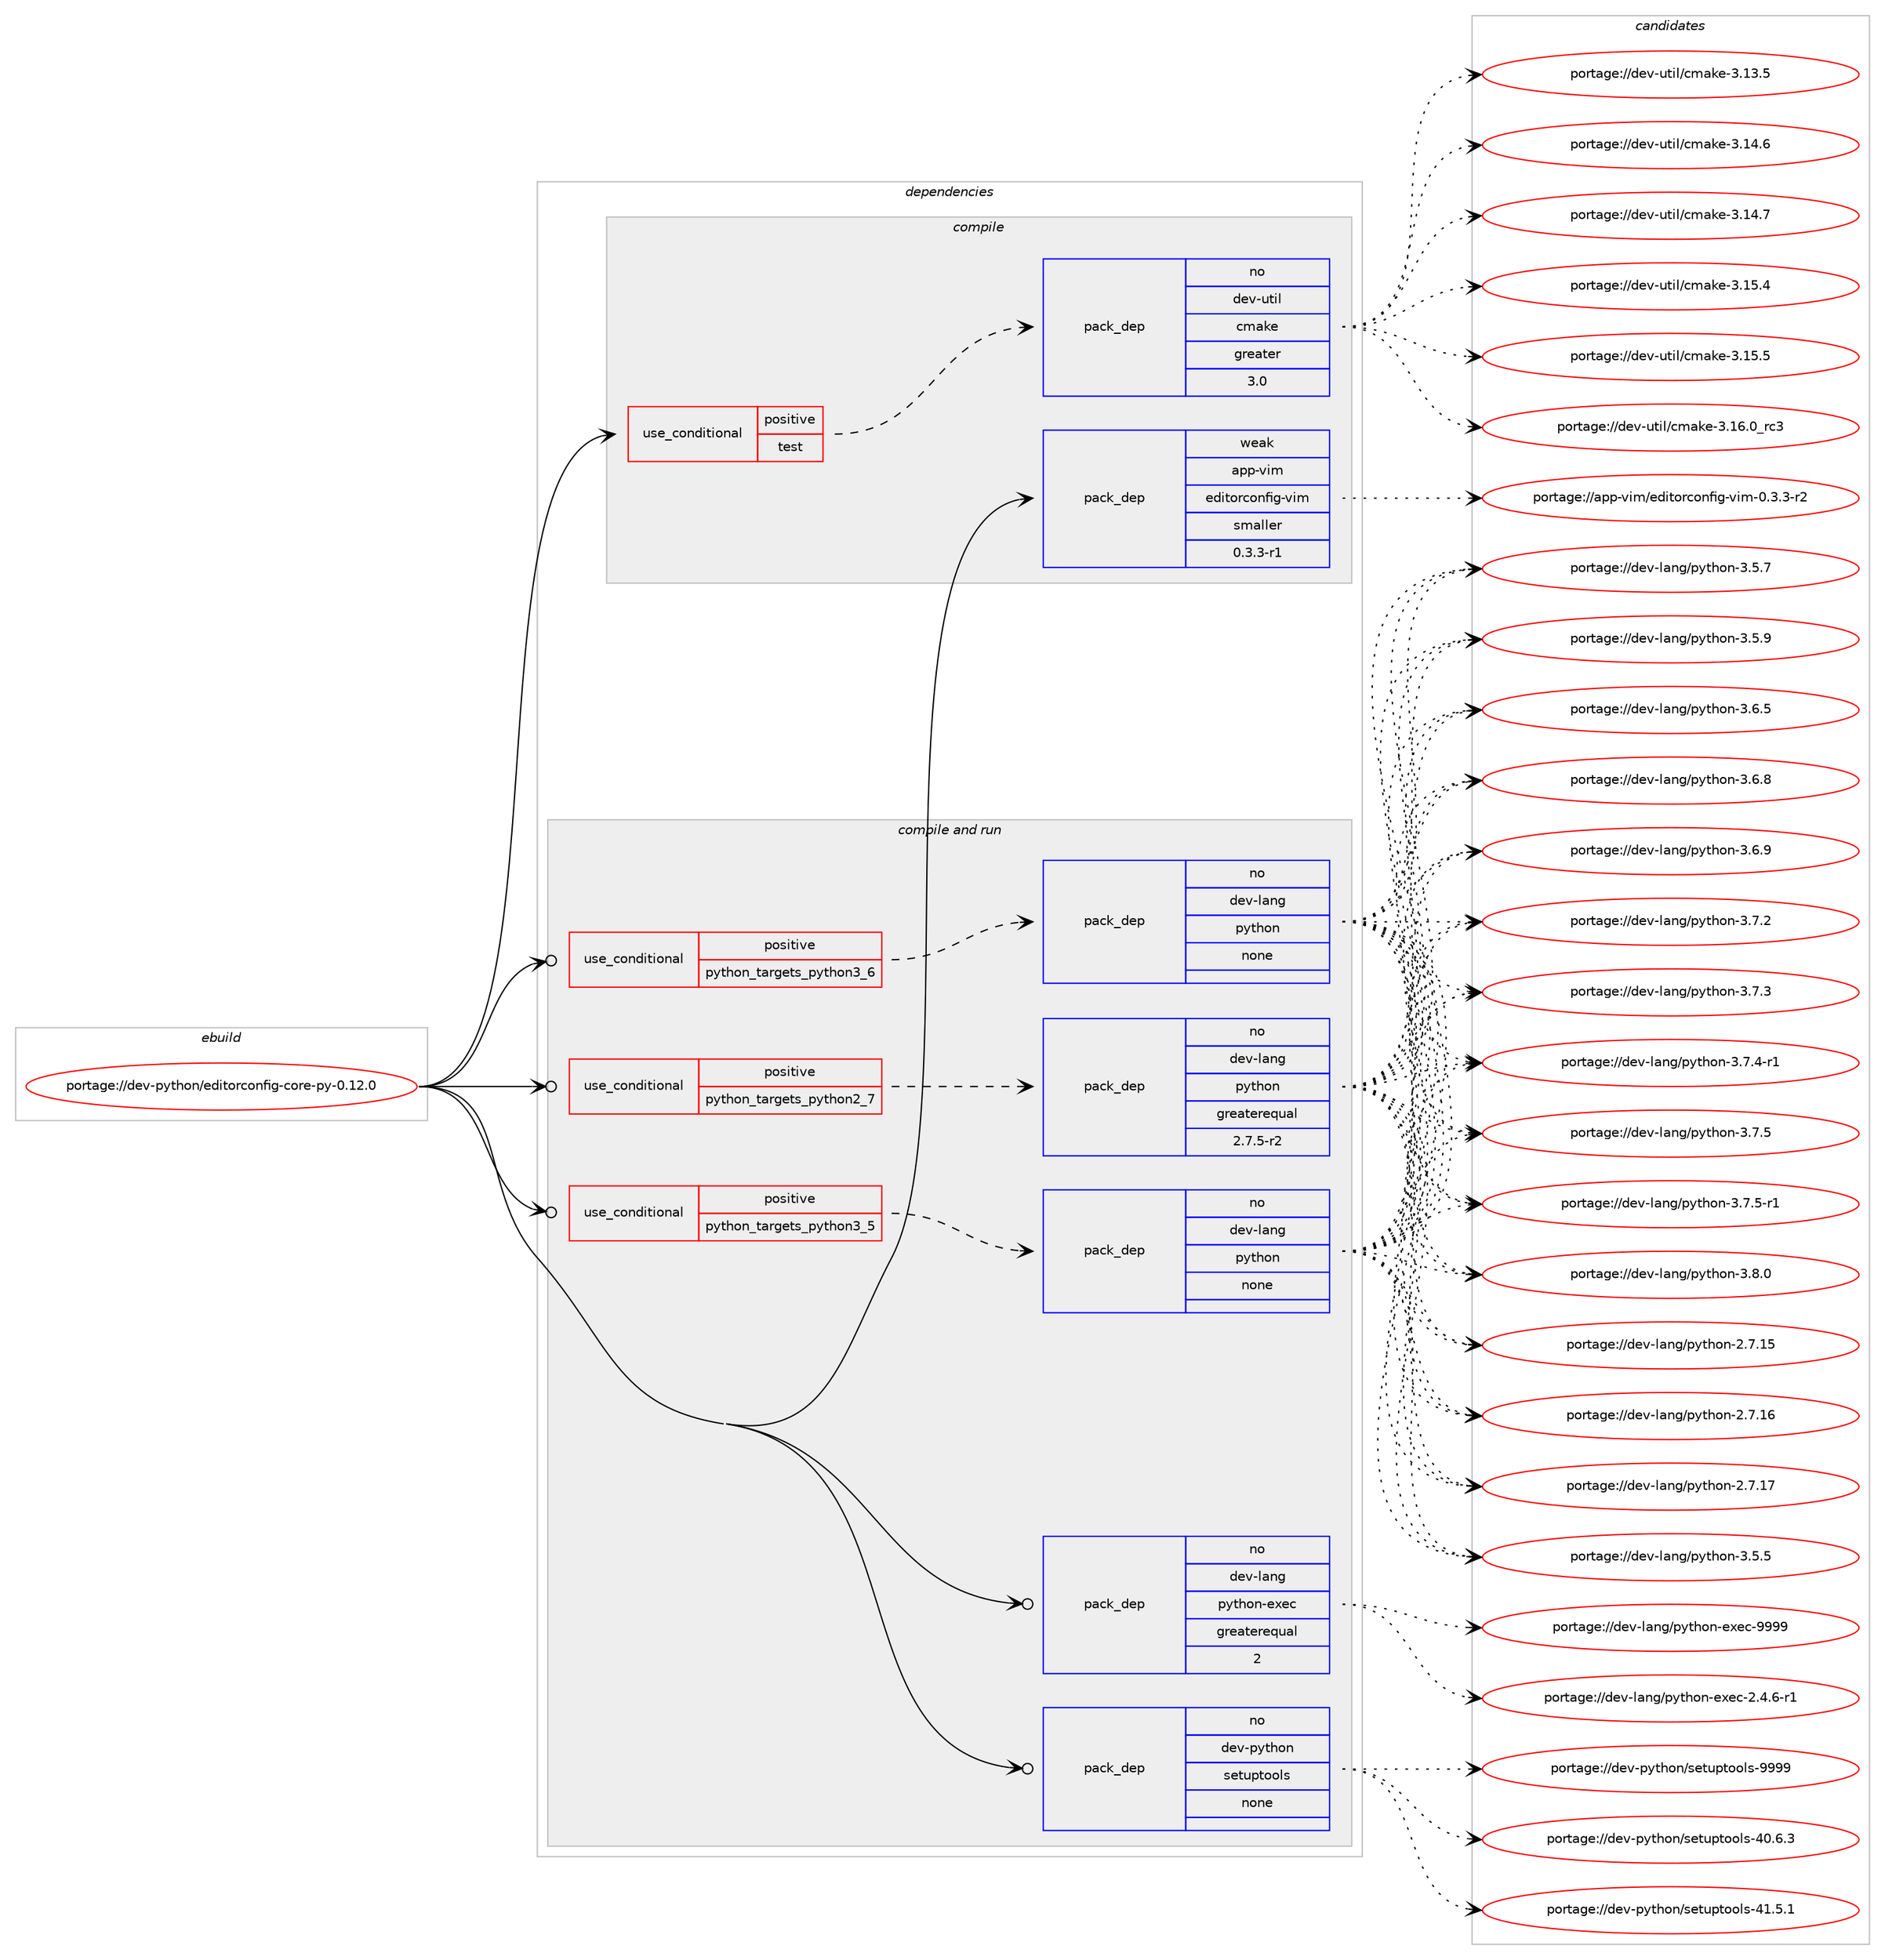 digraph prolog {

# *************
# Graph options
# *************

newrank=true;
concentrate=true;
compound=true;
graph [rankdir=LR,fontname=Helvetica,fontsize=10,ranksep=1.5];#, ranksep=2.5, nodesep=0.2];
edge  [arrowhead=vee];
node  [fontname=Helvetica,fontsize=10];

# **********
# The ebuild
# **********

subgraph cluster_leftcol {
color=gray;
rank=same;
label=<<i>ebuild</i>>;
id [label="portage://dev-python/editorconfig-core-py-0.12.0", color=red, width=4, href="../dev-python/editorconfig-core-py-0.12.0.svg"];
}

# ****************
# The dependencies
# ****************

subgraph cluster_midcol {
color=gray;
label=<<i>dependencies</i>>;
subgraph cluster_compile {
fillcolor="#eeeeee";
style=filled;
label=<<i>compile</i>>;
subgraph cond28156 {
dependency137889 [label=<<TABLE BORDER="0" CELLBORDER="1" CELLSPACING="0" CELLPADDING="4"><TR><TD ROWSPAN="3" CELLPADDING="10">use_conditional</TD></TR><TR><TD>positive</TD></TR><TR><TD>test</TD></TR></TABLE>>, shape=none, color=red];
subgraph pack106415 {
dependency137890 [label=<<TABLE BORDER="0" CELLBORDER="1" CELLSPACING="0" CELLPADDING="4" WIDTH="220"><TR><TD ROWSPAN="6" CELLPADDING="30">pack_dep</TD></TR><TR><TD WIDTH="110">no</TD></TR><TR><TD>dev-util</TD></TR><TR><TD>cmake</TD></TR><TR><TD>greater</TD></TR><TR><TD>3.0</TD></TR></TABLE>>, shape=none, color=blue];
}
dependency137889:e -> dependency137890:w [weight=20,style="dashed",arrowhead="vee"];
}
id:e -> dependency137889:w [weight=20,style="solid",arrowhead="vee"];
subgraph pack106416 {
dependency137891 [label=<<TABLE BORDER="0" CELLBORDER="1" CELLSPACING="0" CELLPADDING="4" WIDTH="220"><TR><TD ROWSPAN="6" CELLPADDING="30">pack_dep</TD></TR><TR><TD WIDTH="110">weak</TD></TR><TR><TD>app-vim</TD></TR><TR><TD>editorconfig-vim</TD></TR><TR><TD>smaller</TD></TR><TR><TD>0.3.3-r1</TD></TR></TABLE>>, shape=none, color=blue];
}
id:e -> dependency137891:w [weight=20,style="solid",arrowhead="vee"];
}
subgraph cluster_compileandrun {
fillcolor="#eeeeee";
style=filled;
label=<<i>compile and run</i>>;
subgraph cond28157 {
dependency137892 [label=<<TABLE BORDER="0" CELLBORDER="1" CELLSPACING="0" CELLPADDING="4"><TR><TD ROWSPAN="3" CELLPADDING="10">use_conditional</TD></TR><TR><TD>positive</TD></TR><TR><TD>python_targets_python2_7</TD></TR></TABLE>>, shape=none, color=red];
subgraph pack106417 {
dependency137893 [label=<<TABLE BORDER="0" CELLBORDER="1" CELLSPACING="0" CELLPADDING="4" WIDTH="220"><TR><TD ROWSPAN="6" CELLPADDING="30">pack_dep</TD></TR><TR><TD WIDTH="110">no</TD></TR><TR><TD>dev-lang</TD></TR><TR><TD>python</TD></TR><TR><TD>greaterequal</TD></TR><TR><TD>2.7.5-r2</TD></TR></TABLE>>, shape=none, color=blue];
}
dependency137892:e -> dependency137893:w [weight=20,style="dashed",arrowhead="vee"];
}
id:e -> dependency137892:w [weight=20,style="solid",arrowhead="odotvee"];
subgraph cond28158 {
dependency137894 [label=<<TABLE BORDER="0" CELLBORDER="1" CELLSPACING="0" CELLPADDING="4"><TR><TD ROWSPAN="3" CELLPADDING="10">use_conditional</TD></TR><TR><TD>positive</TD></TR><TR><TD>python_targets_python3_5</TD></TR></TABLE>>, shape=none, color=red];
subgraph pack106418 {
dependency137895 [label=<<TABLE BORDER="0" CELLBORDER="1" CELLSPACING="0" CELLPADDING="4" WIDTH="220"><TR><TD ROWSPAN="6" CELLPADDING="30">pack_dep</TD></TR><TR><TD WIDTH="110">no</TD></TR><TR><TD>dev-lang</TD></TR><TR><TD>python</TD></TR><TR><TD>none</TD></TR><TR><TD></TD></TR></TABLE>>, shape=none, color=blue];
}
dependency137894:e -> dependency137895:w [weight=20,style="dashed",arrowhead="vee"];
}
id:e -> dependency137894:w [weight=20,style="solid",arrowhead="odotvee"];
subgraph cond28159 {
dependency137896 [label=<<TABLE BORDER="0" CELLBORDER="1" CELLSPACING="0" CELLPADDING="4"><TR><TD ROWSPAN="3" CELLPADDING="10">use_conditional</TD></TR><TR><TD>positive</TD></TR><TR><TD>python_targets_python3_6</TD></TR></TABLE>>, shape=none, color=red];
subgraph pack106419 {
dependency137897 [label=<<TABLE BORDER="0" CELLBORDER="1" CELLSPACING="0" CELLPADDING="4" WIDTH="220"><TR><TD ROWSPAN="6" CELLPADDING="30">pack_dep</TD></TR><TR><TD WIDTH="110">no</TD></TR><TR><TD>dev-lang</TD></TR><TR><TD>python</TD></TR><TR><TD>none</TD></TR><TR><TD></TD></TR></TABLE>>, shape=none, color=blue];
}
dependency137896:e -> dependency137897:w [weight=20,style="dashed",arrowhead="vee"];
}
id:e -> dependency137896:w [weight=20,style="solid",arrowhead="odotvee"];
subgraph pack106420 {
dependency137898 [label=<<TABLE BORDER="0" CELLBORDER="1" CELLSPACING="0" CELLPADDING="4" WIDTH="220"><TR><TD ROWSPAN="6" CELLPADDING="30">pack_dep</TD></TR><TR><TD WIDTH="110">no</TD></TR><TR><TD>dev-lang</TD></TR><TR><TD>python-exec</TD></TR><TR><TD>greaterequal</TD></TR><TR><TD>2</TD></TR></TABLE>>, shape=none, color=blue];
}
id:e -> dependency137898:w [weight=20,style="solid",arrowhead="odotvee"];
subgraph pack106421 {
dependency137899 [label=<<TABLE BORDER="0" CELLBORDER="1" CELLSPACING="0" CELLPADDING="4" WIDTH="220"><TR><TD ROWSPAN="6" CELLPADDING="30">pack_dep</TD></TR><TR><TD WIDTH="110">no</TD></TR><TR><TD>dev-python</TD></TR><TR><TD>setuptools</TD></TR><TR><TD>none</TD></TR><TR><TD></TD></TR></TABLE>>, shape=none, color=blue];
}
id:e -> dependency137899:w [weight=20,style="solid",arrowhead="odotvee"];
}
subgraph cluster_run {
fillcolor="#eeeeee";
style=filled;
label=<<i>run</i>>;
}
}

# **************
# The candidates
# **************

subgraph cluster_choices {
rank=same;
color=gray;
label=<<i>candidates</i>>;

subgraph choice106415 {
color=black;
nodesep=1;
choiceportage1001011184511711610510847991099710710145514649514653 [label="portage://dev-util/cmake-3.13.5", color=red, width=4,href="../dev-util/cmake-3.13.5.svg"];
choiceportage1001011184511711610510847991099710710145514649524654 [label="portage://dev-util/cmake-3.14.6", color=red, width=4,href="../dev-util/cmake-3.14.6.svg"];
choiceportage1001011184511711610510847991099710710145514649524655 [label="portage://dev-util/cmake-3.14.7", color=red, width=4,href="../dev-util/cmake-3.14.7.svg"];
choiceportage1001011184511711610510847991099710710145514649534652 [label="portage://dev-util/cmake-3.15.4", color=red, width=4,href="../dev-util/cmake-3.15.4.svg"];
choiceportage1001011184511711610510847991099710710145514649534653 [label="portage://dev-util/cmake-3.15.5", color=red, width=4,href="../dev-util/cmake-3.15.5.svg"];
choiceportage1001011184511711610510847991099710710145514649544648951149951 [label="portage://dev-util/cmake-3.16.0_rc3", color=red, width=4,href="../dev-util/cmake-3.16.0_rc3.svg"];
dependency137890:e -> choiceportage1001011184511711610510847991099710710145514649514653:w [style=dotted,weight="100"];
dependency137890:e -> choiceportage1001011184511711610510847991099710710145514649524654:w [style=dotted,weight="100"];
dependency137890:e -> choiceportage1001011184511711610510847991099710710145514649524655:w [style=dotted,weight="100"];
dependency137890:e -> choiceportage1001011184511711610510847991099710710145514649534652:w [style=dotted,weight="100"];
dependency137890:e -> choiceportage1001011184511711610510847991099710710145514649534653:w [style=dotted,weight="100"];
dependency137890:e -> choiceportage1001011184511711610510847991099710710145514649544648951149951:w [style=dotted,weight="100"];
}
subgraph choice106416 {
color=black;
nodesep=1;
choiceportage97112112451181051094710110010511611111499111110102105103451181051094548465146514511450 [label="portage://app-vim/editorconfig-vim-0.3.3-r2", color=red, width=4,href="../app-vim/editorconfig-vim-0.3.3-r2.svg"];
dependency137891:e -> choiceportage97112112451181051094710110010511611111499111110102105103451181051094548465146514511450:w [style=dotted,weight="100"];
}
subgraph choice106417 {
color=black;
nodesep=1;
choiceportage10010111845108971101034711212111610411111045504655464953 [label="portage://dev-lang/python-2.7.15", color=red, width=4,href="../dev-lang/python-2.7.15.svg"];
choiceportage10010111845108971101034711212111610411111045504655464954 [label="portage://dev-lang/python-2.7.16", color=red, width=4,href="../dev-lang/python-2.7.16.svg"];
choiceportage10010111845108971101034711212111610411111045504655464955 [label="portage://dev-lang/python-2.7.17", color=red, width=4,href="../dev-lang/python-2.7.17.svg"];
choiceportage100101118451089711010347112121116104111110455146534653 [label="portage://dev-lang/python-3.5.5", color=red, width=4,href="../dev-lang/python-3.5.5.svg"];
choiceportage100101118451089711010347112121116104111110455146534655 [label="portage://dev-lang/python-3.5.7", color=red, width=4,href="../dev-lang/python-3.5.7.svg"];
choiceportage100101118451089711010347112121116104111110455146534657 [label="portage://dev-lang/python-3.5.9", color=red, width=4,href="../dev-lang/python-3.5.9.svg"];
choiceportage100101118451089711010347112121116104111110455146544653 [label="portage://dev-lang/python-3.6.5", color=red, width=4,href="../dev-lang/python-3.6.5.svg"];
choiceportage100101118451089711010347112121116104111110455146544656 [label="portage://dev-lang/python-3.6.8", color=red, width=4,href="../dev-lang/python-3.6.8.svg"];
choiceportage100101118451089711010347112121116104111110455146544657 [label="portage://dev-lang/python-3.6.9", color=red, width=4,href="../dev-lang/python-3.6.9.svg"];
choiceportage100101118451089711010347112121116104111110455146554650 [label="portage://dev-lang/python-3.7.2", color=red, width=4,href="../dev-lang/python-3.7.2.svg"];
choiceportage100101118451089711010347112121116104111110455146554651 [label="portage://dev-lang/python-3.7.3", color=red, width=4,href="../dev-lang/python-3.7.3.svg"];
choiceportage1001011184510897110103471121211161041111104551465546524511449 [label="portage://dev-lang/python-3.7.4-r1", color=red, width=4,href="../dev-lang/python-3.7.4-r1.svg"];
choiceportage100101118451089711010347112121116104111110455146554653 [label="portage://dev-lang/python-3.7.5", color=red, width=4,href="../dev-lang/python-3.7.5.svg"];
choiceportage1001011184510897110103471121211161041111104551465546534511449 [label="portage://dev-lang/python-3.7.5-r1", color=red, width=4,href="../dev-lang/python-3.7.5-r1.svg"];
choiceportage100101118451089711010347112121116104111110455146564648 [label="portage://dev-lang/python-3.8.0", color=red, width=4,href="../dev-lang/python-3.8.0.svg"];
dependency137893:e -> choiceportage10010111845108971101034711212111610411111045504655464953:w [style=dotted,weight="100"];
dependency137893:e -> choiceportage10010111845108971101034711212111610411111045504655464954:w [style=dotted,weight="100"];
dependency137893:e -> choiceportage10010111845108971101034711212111610411111045504655464955:w [style=dotted,weight="100"];
dependency137893:e -> choiceportage100101118451089711010347112121116104111110455146534653:w [style=dotted,weight="100"];
dependency137893:e -> choiceportage100101118451089711010347112121116104111110455146534655:w [style=dotted,weight="100"];
dependency137893:e -> choiceportage100101118451089711010347112121116104111110455146534657:w [style=dotted,weight="100"];
dependency137893:e -> choiceportage100101118451089711010347112121116104111110455146544653:w [style=dotted,weight="100"];
dependency137893:e -> choiceportage100101118451089711010347112121116104111110455146544656:w [style=dotted,weight="100"];
dependency137893:e -> choiceportage100101118451089711010347112121116104111110455146544657:w [style=dotted,weight="100"];
dependency137893:e -> choiceportage100101118451089711010347112121116104111110455146554650:w [style=dotted,weight="100"];
dependency137893:e -> choiceportage100101118451089711010347112121116104111110455146554651:w [style=dotted,weight="100"];
dependency137893:e -> choiceportage1001011184510897110103471121211161041111104551465546524511449:w [style=dotted,weight="100"];
dependency137893:e -> choiceportage100101118451089711010347112121116104111110455146554653:w [style=dotted,weight="100"];
dependency137893:e -> choiceportage1001011184510897110103471121211161041111104551465546534511449:w [style=dotted,weight="100"];
dependency137893:e -> choiceportage100101118451089711010347112121116104111110455146564648:w [style=dotted,weight="100"];
}
subgraph choice106418 {
color=black;
nodesep=1;
choiceportage10010111845108971101034711212111610411111045504655464953 [label="portage://dev-lang/python-2.7.15", color=red, width=4,href="../dev-lang/python-2.7.15.svg"];
choiceportage10010111845108971101034711212111610411111045504655464954 [label="portage://dev-lang/python-2.7.16", color=red, width=4,href="../dev-lang/python-2.7.16.svg"];
choiceportage10010111845108971101034711212111610411111045504655464955 [label="portage://dev-lang/python-2.7.17", color=red, width=4,href="../dev-lang/python-2.7.17.svg"];
choiceportage100101118451089711010347112121116104111110455146534653 [label="portage://dev-lang/python-3.5.5", color=red, width=4,href="../dev-lang/python-3.5.5.svg"];
choiceportage100101118451089711010347112121116104111110455146534655 [label="portage://dev-lang/python-3.5.7", color=red, width=4,href="../dev-lang/python-3.5.7.svg"];
choiceportage100101118451089711010347112121116104111110455146534657 [label="portage://dev-lang/python-3.5.9", color=red, width=4,href="../dev-lang/python-3.5.9.svg"];
choiceportage100101118451089711010347112121116104111110455146544653 [label="portage://dev-lang/python-3.6.5", color=red, width=4,href="../dev-lang/python-3.6.5.svg"];
choiceportage100101118451089711010347112121116104111110455146544656 [label="portage://dev-lang/python-3.6.8", color=red, width=4,href="../dev-lang/python-3.6.8.svg"];
choiceportage100101118451089711010347112121116104111110455146544657 [label="portage://dev-lang/python-3.6.9", color=red, width=4,href="../dev-lang/python-3.6.9.svg"];
choiceportage100101118451089711010347112121116104111110455146554650 [label="portage://dev-lang/python-3.7.2", color=red, width=4,href="../dev-lang/python-3.7.2.svg"];
choiceportage100101118451089711010347112121116104111110455146554651 [label="portage://dev-lang/python-3.7.3", color=red, width=4,href="../dev-lang/python-3.7.3.svg"];
choiceportage1001011184510897110103471121211161041111104551465546524511449 [label="portage://dev-lang/python-3.7.4-r1", color=red, width=4,href="../dev-lang/python-3.7.4-r1.svg"];
choiceportage100101118451089711010347112121116104111110455146554653 [label="portage://dev-lang/python-3.7.5", color=red, width=4,href="../dev-lang/python-3.7.5.svg"];
choiceportage1001011184510897110103471121211161041111104551465546534511449 [label="portage://dev-lang/python-3.7.5-r1", color=red, width=4,href="../dev-lang/python-3.7.5-r1.svg"];
choiceportage100101118451089711010347112121116104111110455146564648 [label="portage://dev-lang/python-3.8.0", color=red, width=4,href="../dev-lang/python-3.8.0.svg"];
dependency137895:e -> choiceportage10010111845108971101034711212111610411111045504655464953:w [style=dotted,weight="100"];
dependency137895:e -> choiceportage10010111845108971101034711212111610411111045504655464954:w [style=dotted,weight="100"];
dependency137895:e -> choiceportage10010111845108971101034711212111610411111045504655464955:w [style=dotted,weight="100"];
dependency137895:e -> choiceportage100101118451089711010347112121116104111110455146534653:w [style=dotted,weight="100"];
dependency137895:e -> choiceportage100101118451089711010347112121116104111110455146534655:w [style=dotted,weight="100"];
dependency137895:e -> choiceportage100101118451089711010347112121116104111110455146534657:w [style=dotted,weight="100"];
dependency137895:e -> choiceportage100101118451089711010347112121116104111110455146544653:w [style=dotted,weight="100"];
dependency137895:e -> choiceportage100101118451089711010347112121116104111110455146544656:w [style=dotted,weight="100"];
dependency137895:e -> choiceportage100101118451089711010347112121116104111110455146544657:w [style=dotted,weight="100"];
dependency137895:e -> choiceportage100101118451089711010347112121116104111110455146554650:w [style=dotted,weight="100"];
dependency137895:e -> choiceportage100101118451089711010347112121116104111110455146554651:w [style=dotted,weight="100"];
dependency137895:e -> choiceportage1001011184510897110103471121211161041111104551465546524511449:w [style=dotted,weight="100"];
dependency137895:e -> choiceportage100101118451089711010347112121116104111110455146554653:w [style=dotted,weight="100"];
dependency137895:e -> choiceportage1001011184510897110103471121211161041111104551465546534511449:w [style=dotted,weight="100"];
dependency137895:e -> choiceportage100101118451089711010347112121116104111110455146564648:w [style=dotted,weight="100"];
}
subgraph choice106419 {
color=black;
nodesep=1;
choiceportage10010111845108971101034711212111610411111045504655464953 [label="portage://dev-lang/python-2.7.15", color=red, width=4,href="../dev-lang/python-2.7.15.svg"];
choiceportage10010111845108971101034711212111610411111045504655464954 [label="portage://dev-lang/python-2.7.16", color=red, width=4,href="../dev-lang/python-2.7.16.svg"];
choiceportage10010111845108971101034711212111610411111045504655464955 [label="portage://dev-lang/python-2.7.17", color=red, width=4,href="../dev-lang/python-2.7.17.svg"];
choiceportage100101118451089711010347112121116104111110455146534653 [label="portage://dev-lang/python-3.5.5", color=red, width=4,href="../dev-lang/python-3.5.5.svg"];
choiceportage100101118451089711010347112121116104111110455146534655 [label="portage://dev-lang/python-3.5.7", color=red, width=4,href="../dev-lang/python-3.5.7.svg"];
choiceportage100101118451089711010347112121116104111110455146534657 [label="portage://dev-lang/python-3.5.9", color=red, width=4,href="../dev-lang/python-3.5.9.svg"];
choiceportage100101118451089711010347112121116104111110455146544653 [label="portage://dev-lang/python-3.6.5", color=red, width=4,href="../dev-lang/python-3.6.5.svg"];
choiceportage100101118451089711010347112121116104111110455146544656 [label="portage://dev-lang/python-3.6.8", color=red, width=4,href="../dev-lang/python-3.6.8.svg"];
choiceportage100101118451089711010347112121116104111110455146544657 [label="portage://dev-lang/python-3.6.9", color=red, width=4,href="../dev-lang/python-3.6.9.svg"];
choiceportage100101118451089711010347112121116104111110455146554650 [label="portage://dev-lang/python-3.7.2", color=red, width=4,href="../dev-lang/python-3.7.2.svg"];
choiceportage100101118451089711010347112121116104111110455146554651 [label="portage://dev-lang/python-3.7.3", color=red, width=4,href="../dev-lang/python-3.7.3.svg"];
choiceportage1001011184510897110103471121211161041111104551465546524511449 [label="portage://dev-lang/python-3.7.4-r1", color=red, width=4,href="../dev-lang/python-3.7.4-r1.svg"];
choiceportage100101118451089711010347112121116104111110455146554653 [label="portage://dev-lang/python-3.7.5", color=red, width=4,href="../dev-lang/python-3.7.5.svg"];
choiceportage1001011184510897110103471121211161041111104551465546534511449 [label="portage://dev-lang/python-3.7.5-r1", color=red, width=4,href="../dev-lang/python-3.7.5-r1.svg"];
choiceportage100101118451089711010347112121116104111110455146564648 [label="portage://dev-lang/python-3.8.0", color=red, width=4,href="../dev-lang/python-3.8.0.svg"];
dependency137897:e -> choiceportage10010111845108971101034711212111610411111045504655464953:w [style=dotted,weight="100"];
dependency137897:e -> choiceportage10010111845108971101034711212111610411111045504655464954:w [style=dotted,weight="100"];
dependency137897:e -> choiceportage10010111845108971101034711212111610411111045504655464955:w [style=dotted,weight="100"];
dependency137897:e -> choiceportage100101118451089711010347112121116104111110455146534653:w [style=dotted,weight="100"];
dependency137897:e -> choiceportage100101118451089711010347112121116104111110455146534655:w [style=dotted,weight="100"];
dependency137897:e -> choiceportage100101118451089711010347112121116104111110455146534657:w [style=dotted,weight="100"];
dependency137897:e -> choiceportage100101118451089711010347112121116104111110455146544653:w [style=dotted,weight="100"];
dependency137897:e -> choiceportage100101118451089711010347112121116104111110455146544656:w [style=dotted,weight="100"];
dependency137897:e -> choiceportage100101118451089711010347112121116104111110455146544657:w [style=dotted,weight="100"];
dependency137897:e -> choiceportage100101118451089711010347112121116104111110455146554650:w [style=dotted,weight="100"];
dependency137897:e -> choiceportage100101118451089711010347112121116104111110455146554651:w [style=dotted,weight="100"];
dependency137897:e -> choiceportage1001011184510897110103471121211161041111104551465546524511449:w [style=dotted,weight="100"];
dependency137897:e -> choiceportage100101118451089711010347112121116104111110455146554653:w [style=dotted,weight="100"];
dependency137897:e -> choiceportage1001011184510897110103471121211161041111104551465546534511449:w [style=dotted,weight="100"];
dependency137897:e -> choiceportage100101118451089711010347112121116104111110455146564648:w [style=dotted,weight="100"];
}
subgraph choice106420 {
color=black;
nodesep=1;
choiceportage10010111845108971101034711212111610411111045101120101994550465246544511449 [label="portage://dev-lang/python-exec-2.4.6-r1", color=red, width=4,href="../dev-lang/python-exec-2.4.6-r1.svg"];
choiceportage10010111845108971101034711212111610411111045101120101994557575757 [label="portage://dev-lang/python-exec-9999", color=red, width=4,href="../dev-lang/python-exec-9999.svg"];
dependency137898:e -> choiceportage10010111845108971101034711212111610411111045101120101994550465246544511449:w [style=dotted,weight="100"];
dependency137898:e -> choiceportage10010111845108971101034711212111610411111045101120101994557575757:w [style=dotted,weight="100"];
}
subgraph choice106421 {
color=black;
nodesep=1;
choiceportage100101118451121211161041111104711510111611711211611111110811545524846544651 [label="portage://dev-python/setuptools-40.6.3", color=red, width=4,href="../dev-python/setuptools-40.6.3.svg"];
choiceportage100101118451121211161041111104711510111611711211611111110811545524946534649 [label="portage://dev-python/setuptools-41.5.1", color=red, width=4,href="../dev-python/setuptools-41.5.1.svg"];
choiceportage10010111845112121116104111110471151011161171121161111111081154557575757 [label="portage://dev-python/setuptools-9999", color=red, width=4,href="../dev-python/setuptools-9999.svg"];
dependency137899:e -> choiceportage100101118451121211161041111104711510111611711211611111110811545524846544651:w [style=dotted,weight="100"];
dependency137899:e -> choiceportage100101118451121211161041111104711510111611711211611111110811545524946534649:w [style=dotted,weight="100"];
dependency137899:e -> choiceportage10010111845112121116104111110471151011161171121161111111081154557575757:w [style=dotted,weight="100"];
}
}

}
